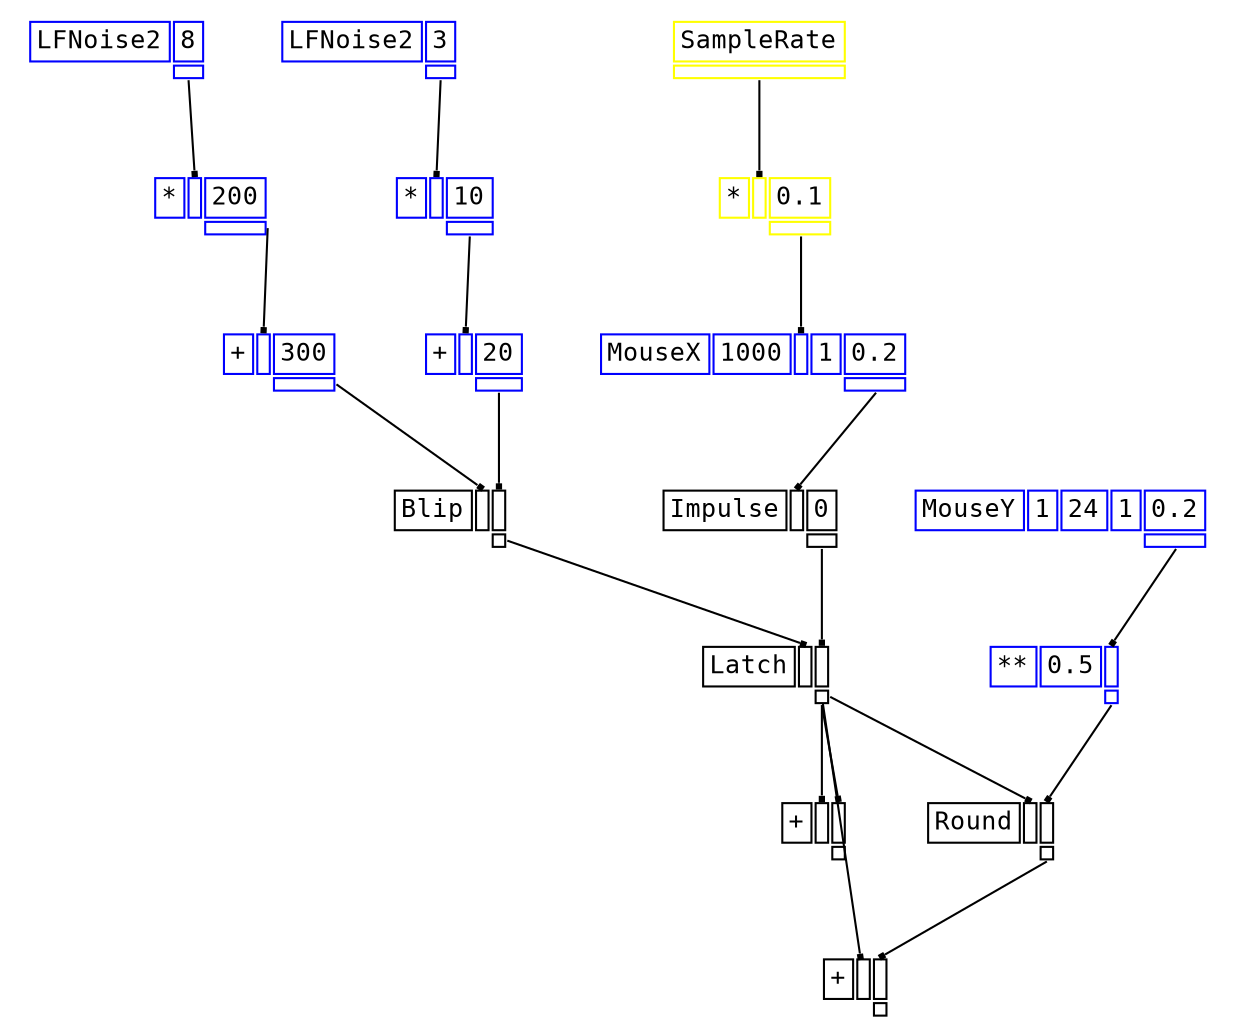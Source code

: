 digraph Anonymous {
graph [splines=false];
node [fontsize=12,fontname="Courier"];
edge [arrowhead=box,arrowsize=0.25];
u_1[shape="plaintext",color="blue",label=<<TABLE BORDER="0" CELLBORDER="1"><TR><TD>LFNoise2</TD><TD ID="u_1:K_0">8</TD></TR><TR><TD BORDER="0"></TD><TD PORT="o_0" ID="u_1:o_0"></TD></TR></TABLE>>];
u_3[shape="plaintext",color="blue",label=<<TABLE BORDER="0" CELLBORDER="1"><TR><TD>*</TD><TD PORT="i_0" ID="u_3:i_0"></TD><TD ID="u_3:K_1">200</TD></TR><TR><TD BORDER="0"></TD><TD BORDER="0"></TD><TD PORT="o_0" ID="u_3:o_0"></TD></TR></TABLE>>];
u_5[shape="plaintext",color="blue",label=<<TABLE BORDER="0" CELLBORDER="1"><TR><TD>+</TD><TD PORT="i_0" ID="u_5:i_0"></TD><TD ID="u_5:K_1">300</TD></TR><TR><TD BORDER="0"></TD><TD BORDER="0"></TD><TD PORT="o_0" ID="u_5:o_0"></TD></TR></TABLE>>];
u_7[shape="plaintext",color="blue",label=<<TABLE BORDER="0" CELLBORDER="1"><TR><TD>LFNoise2</TD><TD ID="u_7:K_0">3</TD></TR><TR><TD BORDER="0"></TD><TD PORT="o_0" ID="u_7:o_0"></TD></TR></TABLE>>];
u_9[shape="plaintext",color="blue",label=<<TABLE BORDER="0" CELLBORDER="1"><TR><TD>*</TD><TD PORT="i_0" ID="u_9:i_0"></TD><TD ID="u_9:K_1">10</TD></TR><TR><TD BORDER="0"></TD><TD BORDER="0"></TD><TD PORT="o_0" ID="u_9:o_0"></TD></TR></TABLE>>];
u_11[shape="plaintext",color="blue",label=<<TABLE BORDER="0" CELLBORDER="1"><TR><TD>+</TD><TD PORT="i_0" ID="u_11:i_0"></TD><TD ID="u_11:K_1">20</TD></TR><TR><TD BORDER="0"></TD><TD BORDER="0"></TD><TD PORT="o_0" ID="u_11:o_0"></TD></TR></TABLE>>];
u_12[shape="plaintext",color="black",label=<<TABLE BORDER="0" CELLBORDER="1"><TR><TD>Blip</TD><TD PORT="i_0" ID="u_12:i_0"></TD><TD PORT="i_1" ID="u_12:i_1"></TD></TR><TR><TD BORDER="0"></TD><TD BORDER="0"></TD><TD PORT="o_0" ID="u_12:o_0"></TD></TR></TABLE>>];
u_14[shape="plaintext",color="yellow",label=<<TABLE BORDER="0" CELLBORDER="1"><TR><TD>SampleRate</TD></TR><TR><TD PORT="o_0" ID="u_14:o_0"></TD></TR></TABLE>>];
u_16[shape="plaintext",color="yellow",label=<<TABLE BORDER="0" CELLBORDER="1"><TR><TD>*</TD><TD PORT="i_0" ID="u_16:i_0"></TD><TD ID="u_16:K_1">0.1</TD></TR><TR><TD BORDER="0"></TD><TD BORDER="0"></TD><TD PORT="o_0" ID="u_16:o_0"></TD></TR></TABLE>>];
u_19[shape="plaintext",color="blue",label=<<TABLE BORDER="0" CELLBORDER="1"><TR><TD>MouseX</TD><TD ID="u_19:K_0">1000</TD><TD PORT="i_1" ID="u_19:i_1"></TD><TD ID="u_19:K_2">1</TD><TD ID="u_19:K_3">0.2</TD></TR><TR><TD BORDER="0"></TD><TD BORDER="0"></TD><TD BORDER="0"></TD><TD BORDER="0"></TD><TD PORT="o_0" ID="u_19:o_0"></TD></TR></TABLE>>];
u_21[shape="plaintext",color="black",label=<<TABLE BORDER="0" CELLBORDER="1"><TR><TD>Impulse</TD><TD PORT="i_0" ID="u_21:i_0"></TD><TD ID="u_21:K_1">0</TD></TR><TR><TD BORDER="0"></TD><TD BORDER="0"></TD><TD PORT="o_0" ID="u_21:o_0"></TD></TR></TABLE>>];
u_22[shape="plaintext",color="black",label=<<TABLE BORDER="0" CELLBORDER="1"><TR><TD>Latch</TD><TD PORT="i_0" ID="u_22:i_0"></TD><TD PORT="i_1" ID="u_22:i_1"></TD></TR><TR><TD BORDER="0"></TD><TD BORDER="0"></TD><TD PORT="o_0" ID="u_22:o_0"></TD></TR></TABLE>>];
u_25[shape="plaintext",color="blue",label=<<TABLE BORDER="0" CELLBORDER="1"><TR><TD>MouseY</TD><TD ID="u_25:K_0">1</TD><TD ID="u_25:K_1">24</TD><TD ID="u_25:K_2">1</TD><TD ID="u_25:K_3">0.2</TD></TR><TR><TD BORDER="0"></TD><TD BORDER="0"></TD><TD BORDER="0"></TD><TD BORDER="0"></TD><TD PORT="o_0" ID="u_25:o_0"></TD></TR></TABLE>>];
u_26[shape="plaintext",color="blue",label=<<TABLE BORDER="0" CELLBORDER="1"><TR><TD>**</TD><TD ID="u_26:K_0">0.5</TD><TD PORT="i_1" ID="u_26:i_1"></TD></TR><TR><TD BORDER="0"></TD><TD BORDER="0"></TD><TD PORT="o_0" ID="u_26:o_0"></TD></TR></TABLE>>];
u_27[shape="plaintext",color="black",label=<<TABLE BORDER="0" CELLBORDER="1"><TR><TD>Round</TD><TD PORT="i_0" ID="u_27:i_0"></TD><TD PORT="i_1" ID="u_27:i_1"></TD></TR><TR><TD BORDER="0"></TD><TD BORDER="0"></TD><TD PORT="o_0" ID="u_27:o_0"></TD></TR></TABLE>>];
u_28[shape="plaintext",color="black",label=<<TABLE BORDER="0" CELLBORDER="1"><TR><TD>+</TD><TD PORT="i_0" ID="u_28:i_0"></TD><TD PORT="i_1" ID="u_28:i_1"></TD></TR><TR><TD BORDER="0"></TD><TD BORDER="0"></TD><TD PORT="o_0" ID="u_28:o_0"></TD></TR></TABLE>>];
u_29[shape="plaintext",color="black",label=<<TABLE BORDER="0" CELLBORDER="1"><TR><TD>+</TD><TD PORT="i_0" ID="u_29:i_0"></TD><TD PORT="i_1" ID="u_29:i_1"></TD></TR><TR><TD BORDER="0"></TD><TD BORDER="0"></TD><TD PORT="o_0" ID="u_29:o_0"></TD></TR></TABLE>>];
u_1:o_0 -> u_3:i_0;
u_3:o_0 -> u_5:i_0;
u_7:o_0 -> u_9:i_0;
u_9:o_0 -> u_11:i_0;
u_5:o_0 -> u_12:i_0;
u_11:o_0 -> u_12:i_1;
u_14:o_0 -> u_16:i_0;
u_16:o_0 -> u_19:i_1;
u_19:o_0 -> u_21:i_0;
u_12:o_0 -> u_22:i_0;
u_21:o_0 -> u_22:i_1;
u_25:o_0 -> u_26:i_1;
u_22:o_0 -> u_27:i_0;
u_26:o_0 -> u_27:i_1;
u_22:o_0 -> u_28:i_0;
u_27:o_0 -> u_28:i_1;
u_22:o_0 -> u_29:i_0;
u_22:o_0 -> u_29:i_1;
}
